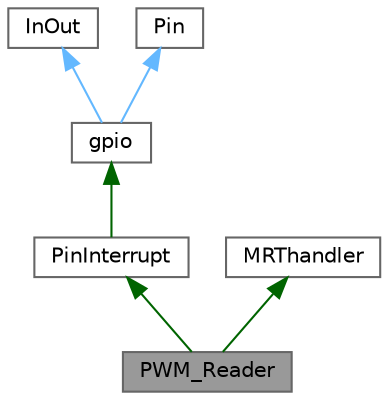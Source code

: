 digraph "PWM_Reader"
{
 // LATEX_PDF_SIZE
  bgcolor="transparent";
  edge [fontname=Helvetica,fontsize=10,labelfontname=Helvetica,labelfontsize=10];
  node [fontname=Helvetica,fontsize=10,shape=box,height=0.2,width=0.4];
  Node1 [id="Node000001",label="PWM_Reader",height=0.2,width=0.4,color="gray40", fillcolor="grey60", style="filled", fontcolor="black",tooltip="Clase del objeto PWM_Reader."];
  Node2 -> Node1 [id="edge1_Node000001_Node000002",dir="back",color="darkgreen",style="solid",tooltip=" "];
  Node2 [id="Node000002",label="PinInterrupt",height=0.2,width=0.4,color="gray40", fillcolor="white", style="filled",URL="$class_pin_interrupt.html",tooltip="Clase del objeto Pin_interrupt El objeto Pin_interrupt debe ser heredado por cualquier objeto que des..."];
  Node3 -> Node2 [id="edge2_Node000002_Node000003",dir="back",color="darkgreen",style="solid",tooltip=" "];
  Node3 [id="Node000003",label="gpio",height=0.2,width=0.4,color="gray40", fillcolor="white", style="filled",URL="$classgpio.html",tooltip="Clase del objeto gpio."];
  Node4 -> Node3 [id="edge3_Node000003_Node000004",dir="back",color="steelblue1",style="solid",tooltip=" "];
  Node4 [id="Node000004",label="InOut",height=0.2,width=0.4,color="gray40", fillcolor="white", style="filled",URL="$class_in_out.html",tooltip="Clase del objeto InOut."];
  Node5 -> Node3 [id="edge4_Node000003_Node000005",dir="back",color="steelblue1",style="solid",tooltip=" "];
  Node5 [id="Node000005",label="Pin",height=0.2,width=0.4,color="gray40", fillcolor="white", style="filled",URL="$class_pin.html",tooltip="Clase del objeto Pin."];
  Node6 -> Node1 [id="edge5_Node000001_Node000006",dir="back",color="darkgreen",style="solid",tooltip=" "];
  Node6 [id="Node000006",label="MRThandler",height=0.2,width=0.4,color="gray40", fillcolor="white", style="filled",URL="$class_m_r_thandler.html",tooltip="Clase del objeto MRThandler El objeto MRThandler debe ser heredado por cualquier objeto que desee est..."];
}
